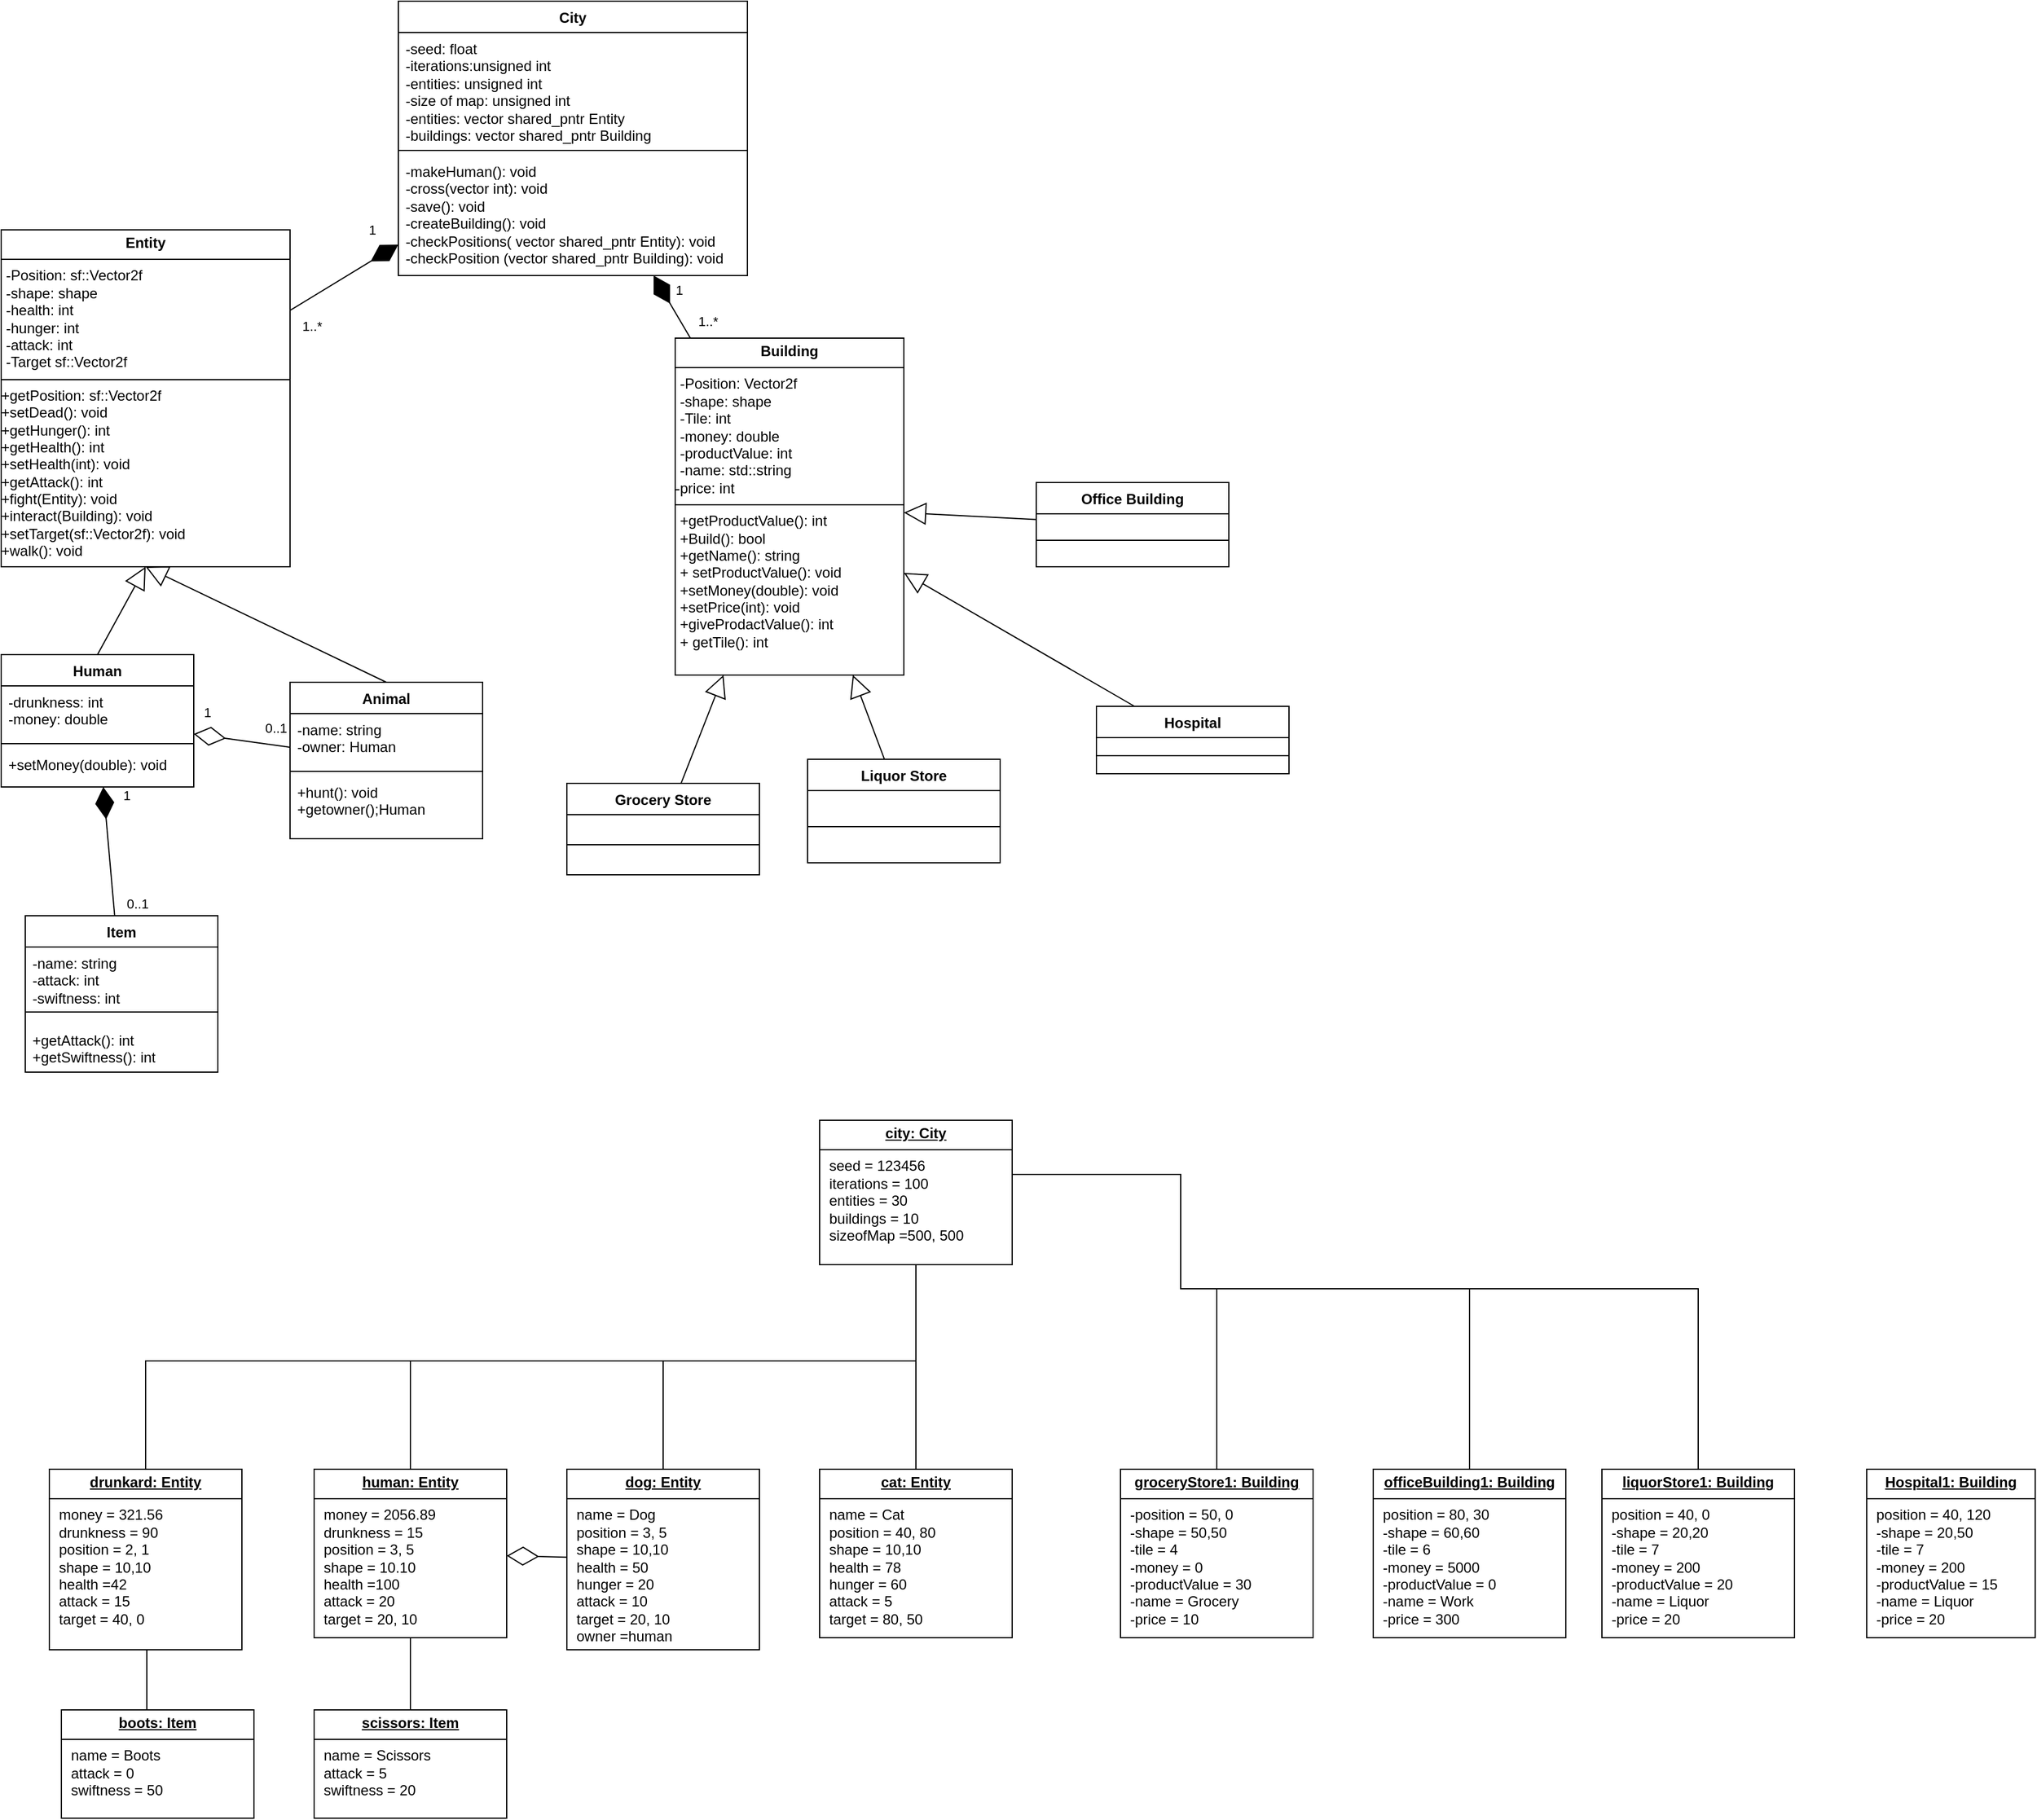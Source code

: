 <mxfile version="27.0.4">
  <diagram name="Strona-1" id="WqWr7oj8qtDDQA3n6tPj">
    <mxGraphModel dx="476" dy="821" grid="1" gridSize="10" guides="1" tooltips="1" connect="1" arrows="1" fold="1" page="1" pageScale="1" pageWidth="850" pageHeight="1100" math="0" shadow="0">
      <root>
        <mxCell id="0" />
        <mxCell id="1" parent="0" />
        <mxCell id="xyBOYaujfPxP_l2banWX-1" value="City" style="swimlane;fontStyle=1;align=center;verticalAlign=top;childLayout=stackLayout;horizontal=1;startSize=26;horizontalStack=0;resizeParent=1;resizeParentMax=0;resizeLast=0;collapsible=1;marginBottom=0;whiteSpace=wrap;html=1;" parent="1" vertex="1">
          <mxGeometry x="370" y="40" width="290" height="228" as="geometry">
            <mxRectangle x="560" y="120" width="100" height="30" as="alternateBounds" />
          </mxGeometry>
        </mxCell>
        <mxCell id="xyBOYaujfPxP_l2banWX-2" value="&lt;div&gt;-seed: float&lt;/div&gt;&lt;div&gt;-iterations:&lt;span class=&quot;html-span xdj266r x11i5rnm xat24cr x1mh8g0r xexx8yu x4uap5 x18d9i69 xkhd6sd x1hl2dhg x16tdsg8 x1vvkbs x4k7w5x x1h91t0o x1h9r5lt x1jfb8zj xv2umb2 x1beo9mf xaigb6o x12ejxvf x3igimt xarpa2k xedcshv x1lytzrv x1t2pt76 x7ja8zs x1qrby5j&quot;&gt;&lt;span dir=&quot;auto&quot; style=&quot;----base-line-clamp-line-height: 20.0px; --lineHeight: 20.0px;&quot; class=&quot;x1lliihq x1plvlek xryxfnj x1n2onr6 x1ji0vk5 x18bv5gf x193iq5w xeuugli x13faqbe x1vvkbs x1s928wv xhkezso x1gmr53x x1cpjm7i x1fgarty x1943h6x x1xmvt09 x6prxxf x1fcty0u xw2npq5 xudqn12 x3x7a5m xq9mrsl&quot;&gt;unsigned int&lt;/span&gt;&lt;/span&gt;&lt;/div&gt;&lt;div&gt;-entities: &lt;span class=&quot;html-span xdj266r x11i5rnm xat24cr x1mh8g0r xexx8yu x4uap5 x18d9i69 xkhd6sd x1hl2dhg x16tdsg8 x1vvkbs x4k7w5x x1h91t0o x1h9r5lt x1jfb8zj xv2umb2 x1beo9mf xaigb6o x12ejxvf x3igimt xarpa2k xedcshv x1lytzrv x1t2pt76 x7ja8zs x1qrby5j&quot;&gt;&lt;span dir=&quot;auto&quot; style=&quot;----base-line-clamp-line-height: 20.0px; --lineHeight: 20.0px;&quot; class=&quot;x1lliihq x1plvlek xryxfnj x1n2onr6 x1ji0vk5 x18bv5gf x193iq5w xeuugli x13faqbe x1vvkbs x1s928wv xhkezso x1gmr53x x1cpjm7i x1fgarty x1943h6x x1xmvt09 x6prxxf x1fcty0u xw2npq5 xudqn12 x3x7a5m xq9mrsl&quot;&gt;unsigned int&lt;/span&gt;&lt;/span&gt;&lt;/div&gt;&lt;div&gt;-size of map: &lt;span class=&quot;html-span xdj266r x11i5rnm xat24cr x1mh8g0r xexx8yu x4uap5 x18d9i69 xkhd6sd x1hl2dhg x16tdsg8 x1vvkbs x4k7w5x x1h91t0o x1h9r5lt x1jfb8zj xv2umb2 x1beo9mf xaigb6o x12ejxvf x3igimt xarpa2k xedcshv x1lytzrv x1t2pt76 x7ja8zs x1qrby5j&quot;&gt;&lt;span dir=&quot;auto&quot; style=&quot;----base-line-clamp-line-height: 20.0px; --lineHeight: 20.0px;&quot; class=&quot;x1lliihq x1plvlek xryxfnj x1n2onr6 x1ji0vk5 x18bv5gf x193iq5w xeuugli x13faqbe x1vvkbs x1s928wv xhkezso x1gmr53x x1cpjm7i x1fgarty x1943h6x x1xmvt09 x6prxxf x1fcty0u xw2npq5 xudqn12 x3x7a5m xq9mrsl&quot;&gt;unsigned int&lt;/span&gt;&lt;/span&gt;&lt;/div&gt;&lt;div&gt;-entities: vector shared_pntr Entity&lt;/div&gt;&lt;div&gt;-buildings: vector shared_pntr Building&lt;/div&gt;&lt;div&gt;&lt;br&gt;&lt;/div&gt;&lt;div&gt;&lt;br&gt;&lt;/div&gt;" style="text;strokeColor=none;fillColor=none;align=left;verticalAlign=top;spacingLeft=4;spacingRight=4;overflow=hidden;rotatable=0;points=[[0,0.5],[1,0.5]];portConstraint=eastwest;whiteSpace=wrap;html=1;" parent="xyBOYaujfPxP_l2banWX-1" vertex="1">
          <mxGeometry y="26" width="290" height="94" as="geometry" />
        </mxCell>
        <mxCell id="xyBOYaujfPxP_l2banWX-3" value="" style="line;strokeWidth=1;fillColor=none;align=left;verticalAlign=middle;spacingTop=-1;spacingLeft=3;spacingRight=3;rotatable=0;labelPosition=right;points=[];portConstraint=eastwest;strokeColor=inherit;" parent="xyBOYaujfPxP_l2banWX-1" vertex="1">
          <mxGeometry y="120" width="290" height="8" as="geometry" />
        </mxCell>
        <mxCell id="xyBOYaujfPxP_l2banWX-4" value="&lt;div&gt;-makeHuman(): void&lt;/div&gt;&lt;div&gt;-cross(vector int): void&lt;/div&gt;&lt;div&gt;-&lt;span class=&quot;html-span xdj266r x11i5rnm xat24cr x1mh8g0r xexx8yu x4uap5 x18d9i69 xkhd6sd x1hl2dhg x16tdsg8 x1vvkbs x4k7w5x x1h91t0o x1h9r5lt x1jfb8zj xv2umb2 x1beo9mf xaigb6o x12ejxvf x3igimt xarpa2k xedcshv x1lytzrv x1t2pt76 x7ja8zs x1qrby5j&quot;&gt;&lt;span dir=&quot;auto&quot; style=&quot;----base-line-clamp-line-height: 20.0px; --lineHeight: 20.0px;&quot; class=&quot;x1lliihq x1plvlek xryxfnj x1n2onr6 x1ji0vk5 x18bv5gf x193iq5w xeuugli x13faqbe x1vvkbs x1s928wv xhkezso x1gmr53x x1cpjm7i x1fgarty x1943h6x x1xmvt09 x6prxxf x1fcty0u xnba3h0 xudqn12 x3x7a5m xq9mrsl&quot;&gt;save(): void&lt;/span&gt;&lt;/span&gt;&lt;/div&gt;&lt;div&gt;-createBuilding(): void&lt;/div&gt;&lt;div&gt;-checkPositions(&amp;nbsp;&lt;span style=&quot;background-color: transparent; color: light-dark(rgb(0, 0, 0), rgb(255, 255, 255));&quot;&gt;vector shared_pntr Entity): void&lt;br&gt;&lt;/span&gt;-checkPosition (&lt;span style=&quot;background-color: transparent; color: light-dark(rgb(0, 0, 0), rgb(255, 255, 255));&quot;&gt;vector shared_pntr Building&lt;/span&gt;&lt;span style=&quot;background-color: transparent; color: light-dark(rgb(0, 0, 0), rgb(255, 255, 255));&quot;&gt;): void&lt;/span&gt;&lt;/div&gt;" style="text;strokeColor=none;fillColor=none;align=left;verticalAlign=top;spacingLeft=4;spacingRight=4;overflow=hidden;rotatable=0;points=[[0,0.5],[1,0.5]];portConstraint=eastwest;whiteSpace=wrap;html=1;" parent="xyBOYaujfPxP_l2banWX-1" vertex="1">
          <mxGeometry y="128" width="290" height="100" as="geometry" />
        </mxCell>
        <mxCell id="xyBOYaujfPxP_l2banWX-5" value="&lt;p style=&quot;margin:0px;margin-top:4px;text-align:center;&quot;&gt;&lt;b&gt;Entity&lt;/b&gt;&lt;/p&gt;&lt;hr size=&quot;1&quot; style=&quot;border-style:solid;&quot;&gt;&lt;p style=&quot;margin: 0px 0px 0px 4px;&quot;&gt;-Position: sf::Vector2f&lt;/p&gt;&lt;p style=&quot;margin: 0px 0px 0px 4px;&quot;&gt;-shape: shape&lt;/p&gt;&lt;p style=&quot;margin:0px;margin-left:4px;&quot;&gt;&lt;span style=&quot;background-color: transparent; color: light-dark(rgb(0, 0, 0), rgb(255, 255, 255));&quot;&gt;-health: int&lt;/span&gt;&lt;/p&gt;&lt;p style=&quot;margin:0px;margin-left:4px;&quot;&gt;&lt;span style=&quot;background-color: transparent; color: light-dark(rgb(0, 0, 0), rgb(255, 255, 255));&quot;&gt;-hunger: int&lt;/span&gt;&lt;/p&gt;&lt;p style=&quot;margin:0px;margin-left:4px;&quot;&gt;-attack: int&lt;/p&gt;&lt;p style=&quot;margin:0px;margin-left:4px;&quot;&gt;-Target sf::Vector2f&lt;/p&gt;&lt;hr size=&quot;1&quot; style=&quot;border-style:solid;&quot;&gt;+getPosition&lt;span style=&quot;background-color: transparent; color: light-dark(rgb(0, 0, 0), rgb(255, 255, 255));&quot;&gt;: &lt;/span&gt;&lt;span style=&quot;background-color: transparent; color: light-dark(rgb(0, 0, 0), rgb(255, 255, 255));&quot;&gt;sf::Vector2f&lt;/span&gt;&lt;div&gt;+setDead(): void&lt;br&gt;+getHunger(): int&lt;/div&gt;&lt;div&gt;+getHealth(): int&lt;/div&gt;&lt;div&gt;+setHealth(int): void&lt;/div&gt;&lt;div&gt;+getAttack(): int&lt;/div&gt;&lt;div&gt;+fight(Entity): void&lt;br&gt;+interact(Building): void&lt;/div&gt;&lt;div&gt;+setTarget(&lt;span style=&quot;background-color: transparent; color: light-dark(rgb(0, 0, 0), rgb(255, 255, 255));&quot;&gt;&lt;/span&gt;&lt;span style=&quot;background-color: transparent; color: light-dark(rgb(0, 0, 0), rgb(255, 255, 255));&quot;&gt;sf::Vector2f&lt;/span&gt;): void&lt;/div&gt;&lt;div&gt;+walk(): void&lt;/div&gt;" style="verticalAlign=top;align=left;overflow=fill;html=1;whiteSpace=wrap;" parent="1" vertex="1">
          <mxGeometry x="40" y="230" width="240" height="280" as="geometry" />
        </mxCell>
        <mxCell id="xyBOYaujfPxP_l2banWX-6" value="&lt;p style=&quot;margin:0px;margin-top:4px;text-align:center;&quot;&gt;&lt;b&gt;Building&lt;/b&gt;&lt;/p&gt;&lt;hr size=&quot;1&quot; style=&quot;border-style:solid;&quot;&gt;&lt;p style=&quot;margin:0px;margin-left:4px;&quot;&gt;-Position: Vector2f&lt;/p&gt;&lt;p style=&quot;margin:0px;margin-left:4px;&quot;&gt;-shape: shape&lt;/p&gt;&lt;p style=&quot;margin:0px;margin-left:4px;&quot;&gt;-Tile: int&lt;/p&gt;&lt;p style=&quot;margin:0px;margin-left:4px;&quot;&gt;-money: double&lt;/p&gt;&lt;p style=&quot;margin:0px;margin-left:4px;&quot;&gt;-productValue: int&lt;/p&gt;&lt;p style=&quot;margin:0px;margin-left:4px;&quot;&gt;-name: std::string&lt;/p&gt;&lt;div&gt;-price: int&lt;/div&gt;&lt;p style=&quot;margin:0px;margin-left:4px;&quot;&gt;&lt;/p&gt;&lt;hr size=&quot;1&quot; style=&quot;border-style:solid;&quot;&gt;&lt;p style=&quot;margin:0px;margin-left:4px;&quot;&gt;+getProductValue(): int&lt;/p&gt;&lt;p style=&quot;margin:0px;margin-left:4px;&quot;&gt;+Build(): bool&lt;/p&gt;&lt;p style=&quot;margin:0px;margin-left:4px;&quot;&gt;+getName(): &lt;span style=&quot;background-color: transparent; color: light-dark(rgb(0, 0, 0), rgb(255, 255, 255));&quot;&gt;string&lt;/span&gt;&lt;/p&gt;&lt;p style=&quot;margin:0px;margin-left:4px;&quot;&gt;+ setProductValue(): &lt;span style=&quot;background-color: transparent; color: light-dark(rgb(0, 0, 0), rgb(255, 255, 255));&quot;&gt;void&lt;/span&gt;&lt;/p&gt;&lt;p style=&quot;margin:0px;margin-left:4px;&quot;&gt;+setMoney(double): &lt;span style=&quot;background-color: transparent; color: light-dark(rgb(0, 0, 0), rgb(255, 255, 255));&quot;&gt;void&lt;/span&gt;&lt;span style=&quot;background-color: transparent; color: light-dark(rgb(0, 0, 0), rgb(255, 255, 255));&quot;&gt;&amp;nbsp;&lt;/span&gt;&lt;/p&gt;&lt;p style=&quot;margin:0px;margin-left:4px;&quot;&gt;&lt;span style=&quot;background-color: transparent; color: light-dark(rgb(0, 0, 0), rgb(255, 255, 255));&quot;&gt;+setPrice(int): void&lt;/span&gt;&lt;/p&gt;&lt;p style=&quot;margin:0px;margin-left:4px;&quot;&gt;+giveProdactValue(): &lt;span style=&quot;background-color: transparent; color: light-dark(rgb(0, 0, 0), rgb(255, 255, 255));&quot;&gt;int&lt;/span&gt;&lt;span style=&quot;background-color: transparent; color: light-dark(rgb(0, 0, 0), rgb(255, 255, 255));&quot;&gt;&amp;nbsp;&lt;/span&gt;&lt;/p&gt;&lt;p style=&quot;margin:0px;margin-left:4px;&quot;&gt;+ getTile(): int&lt;/p&gt;" style="verticalAlign=top;align=left;overflow=fill;html=1;whiteSpace=wrap;" parent="1" vertex="1">
          <mxGeometry x="600" y="320" width="190" height="280" as="geometry" />
        </mxCell>
        <mxCell id="xyBOYaujfPxP_l2banWX-7" value="Human" style="swimlane;fontStyle=1;align=center;verticalAlign=top;childLayout=stackLayout;horizontal=1;startSize=26;horizontalStack=0;resizeParent=1;resizeParentMax=0;resizeLast=0;collapsible=1;marginBottom=0;whiteSpace=wrap;html=1;" parent="1" vertex="1">
          <mxGeometry x="40" y="583" width="160" height="110" as="geometry">
            <mxRectangle x="140" y="680" width="80" height="30" as="alternateBounds" />
          </mxGeometry>
        </mxCell>
        <mxCell id="xyBOYaujfPxP_l2banWX-8" value="&lt;div&gt;&lt;span style=&quot;background-color: transparent; color: light-dark(rgb(0, 0, 0), rgb(255, 255, 255));&quot;&gt;-drunkness: int&lt;/span&gt;&lt;/div&gt;&lt;div&gt;-money: double&lt;/div&gt;" style="text;strokeColor=none;fillColor=none;align=left;verticalAlign=top;spacingLeft=4;spacingRight=4;overflow=hidden;rotatable=0;points=[[0,0.5],[1,0.5]];portConstraint=eastwest;whiteSpace=wrap;html=1;" parent="xyBOYaujfPxP_l2banWX-7" vertex="1">
          <mxGeometry y="26" width="160" height="44" as="geometry" />
        </mxCell>
        <mxCell id="xyBOYaujfPxP_l2banWX-9" value="" style="line;strokeWidth=1;fillColor=none;align=left;verticalAlign=middle;spacingTop=-1;spacingLeft=3;spacingRight=3;rotatable=0;labelPosition=right;points=[];portConstraint=eastwest;strokeColor=inherit;" parent="xyBOYaujfPxP_l2banWX-7" vertex="1">
          <mxGeometry y="70" width="160" height="8" as="geometry" />
        </mxCell>
        <mxCell id="xyBOYaujfPxP_l2banWX-10" value="&lt;div&gt;&lt;span style=&quot;background-color: transparent; color: light-dark(rgb(0, 0, 0), rgb(255, 255, 255));&quot;&gt;+setMoney(double): void&lt;/span&gt;&lt;/div&gt;" style="text;strokeColor=none;fillColor=none;align=left;verticalAlign=top;spacingLeft=4;spacingRight=4;overflow=hidden;rotatable=0;points=[[0,0.5],[1,0.5]];portConstraint=eastwest;whiteSpace=wrap;html=1;" parent="xyBOYaujfPxP_l2banWX-7" vertex="1">
          <mxGeometry y="78" width="160" height="32" as="geometry" />
        </mxCell>
        <mxCell id="xyBOYaujfPxP_l2banWX-11" value="Animal" style="swimlane;fontStyle=1;align=center;verticalAlign=top;childLayout=stackLayout;horizontal=1;startSize=26;horizontalStack=0;resizeParent=1;resizeParentMax=0;resizeLast=0;collapsible=1;marginBottom=0;whiteSpace=wrap;html=1;" parent="1" vertex="1">
          <mxGeometry x="280" y="606" width="160" height="130" as="geometry" />
        </mxCell>
        <mxCell id="xyBOYaujfPxP_l2banWX-12" value="&lt;div&gt;&lt;span style=&quot;background-color: transparent; color: light-dark(rgb(0, 0, 0), rgb(255, 255, 255));&quot;&gt;-name: string&lt;/span&gt;&lt;/div&gt;&lt;div&gt;&lt;span style=&quot;background-color: transparent; color: light-dark(rgb(0, 0, 0), rgb(255, 255, 255));&quot;&gt;-owner: Human&lt;/span&gt;&lt;/div&gt;" style="text;strokeColor=none;fillColor=none;align=left;verticalAlign=top;spacingLeft=4;spacingRight=4;overflow=hidden;rotatable=0;points=[[0,0.5],[1,0.5]];portConstraint=eastwest;whiteSpace=wrap;html=1;" parent="xyBOYaujfPxP_l2banWX-11" vertex="1">
          <mxGeometry y="26" width="160" height="44" as="geometry" />
        </mxCell>
        <mxCell id="xyBOYaujfPxP_l2banWX-13" value="" style="line;strokeWidth=1;fillColor=none;align=left;verticalAlign=middle;spacingTop=-1;spacingLeft=3;spacingRight=3;rotatable=0;labelPosition=right;points=[];portConstraint=eastwest;strokeColor=inherit;" parent="xyBOYaujfPxP_l2banWX-11" vertex="1">
          <mxGeometry y="70" width="160" height="8" as="geometry" />
        </mxCell>
        <mxCell id="xyBOYaujfPxP_l2banWX-14" value="+hunt(): void&lt;div&gt;+getowner();Human&lt;/div&gt;" style="text;strokeColor=none;fillColor=none;align=left;verticalAlign=top;spacingLeft=4;spacingRight=4;overflow=hidden;rotatable=0;points=[[0,0.5],[1,0.5]];portConstraint=eastwest;whiteSpace=wrap;html=1;" parent="xyBOYaujfPxP_l2banWX-11" vertex="1">
          <mxGeometry y="78" width="160" height="52" as="geometry" />
        </mxCell>
        <mxCell id="xyBOYaujfPxP_l2banWX-15" value="Item" style="swimlane;fontStyle=1;align=center;verticalAlign=top;childLayout=stackLayout;horizontal=1;startSize=26;horizontalStack=0;resizeParent=1;resizeParentMax=0;resizeLast=0;collapsible=1;marginBottom=0;whiteSpace=wrap;html=1;" parent="1" vertex="1">
          <mxGeometry x="60" y="800" width="160" height="130" as="geometry" />
        </mxCell>
        <mxCell id="xyBOYaujfPxP_l2banWX-16" value="&lt;div&gt;-name: string&lt;/div&gt;&lt;div&gt;-attack: int&lt;/div&gt;&lt;div&gt;-swiftness: int&lt;/div&gt;" style="text;strokeColor=none;fillColor=none;align=left;verticalAlign=top;spacingLeft=4;spacingRight=4;overflow=hidden;rotatable=0;points=[[0,0.5],[1,0.5]];portConstraint=eastwest;whiteSpace=wrap;html=1;" parent="xyBOYaujfPxP_l2banWX-15" vertex="1">
          <mxGeometry y="26" width="160" height="44" as="geometry" />
        </mxCell>
        <mxCell id="xyBOYaujfPxP_l2banWX-17" value="" style="line;strokeWidth=1;fillColor=none;align=left;verticalAlign=middle;spacingTop=-1;spacingLeft=3;spacingRight=3;rotatable=0;labelPosition=right;points=[];portConstraint=eastwest;strokeColor=inherit;" parent="xyBOYaujfPxP_l2banWX-15" vertex="1">
          <mxGeometry y="70" width="160" height="20" as="geometry" />
        </mxCell>
        <mxCell id="xyBOYaujfPxP_l2banWX-18" value="+getAttack(): int&lt;div&gt;+getSwiftness(): int&lt;/div&gt;" style="text;strokeColor=none;fillColor=none;align=left;verticalAlign=top;spacingLeft=4;spacingRight=4;overflow=hidden;rotatable=0;points=[[0,0.5],[1,0.5]];portConstraint=eastwest;whiteSpace=wrap;html=1;" parent="xyBOYaujfPxP_l2banWX-15" vertex="1">
          <mxGeometry y="90" width="160" height="40" as="geometry" />
        </mxCell>
        <mxCell id="xyBOYaujfPxP_l2banWX-19" value="" style="endArrow=block;endSize=16;endFill=0;html=1;rounded=0;entryX=0.5;entryY=1;entryDx=0;entryDy=0;exitX=0.5;exitY=0;exitDx=0;exitDy=0;" parent="1" source="xyBOYaujfPxP_l2banWX-7" target="xyBOYaujfPxP_l2banWX-5" edge="1">
          <mxGeometry width="160" relative="1" as="geometry">
            <mxPoint x="120" y="530" as="sourcePoint" />
            <mxPoint x="175" y="485" as="targetPoint" />
          </mxGeometry>
        </mxCell>
        <mxCell id="xyBOYaujfPxP_l2banWX-20" value="" style="endArrow=block;endSize=16;endFill=0;html=1;rounded=0;entryX=0.5;entryY=1;entryDx=0;entryDy=0;exitX=0.5;exitY=0;exitDx=0;exitDy=0;" parent="1" source="xyBOYaujfPxP_l2banWX-11" target="xyBOYaujfPxP_l2banWX-5" edge="1">
          <mxGeometry width="160" relative="1" as="geometry">
            <mxPoint x="400" y="480" as="sourcePoint" />
            <mxPoint x="400" y="400" as="targetPoint" />
          </mxGeometry>
        </mxCell>
        <mxCell id="xyBOYaujfPxP_l2banWX-21" value="Grocery Store" style="swimlane;fontStyle=1;align=center;verticalAlign=top;childLayout=stackLayout;horizontal=1;startSize=26;horizontalStack=0;resizeParent=1;resizeParentMax=0;resizeLast=0;collapsible=1;marginBottom=0;whiteSpace=wrap;html=1;" parent="1" vertex="1">
          <mxGeometry x="510" y="690" width="160" height="76" as="geometry" />
        </mxCell>
        <mxCell id="xyBOYaujfPxP_l2banWX-22" value="" style="line;strokeWidth=1;fillColor=none;align=left;verticalAlign=middle;spacingTop=-1;spacingLeft=3;spacingRight=3;rotatable=0;labelPosition=right;points=[];portConstraint=eastwest;strokeColor=inherit;" parent="xyBOYaujfPxP_l2banWX-21" vertex="1">
          <mxGeometry y="26" width="160" height="50" as="geometry" />
        </mxCell>
        <mxCell id="xyBOYaujfPxP_l2banWX-23" value="Liquor Store" style="swimlane;fontStyle=1;align=center;verticalAlign=top;childLayout=stackLayout;horizontal=1;startSize=26;horizontalStack=0;resizeParent=1;resizeParentMax=0;resizeLast=0;collapsible=1;marginBottom=0;whiteSpace=wrap;html=1;" parent="1" vertex="1">
          <mxGeometry x="710" y="670" width="160" height="86" as="geometry" />
        </mxCell>
        <mxCell id="xyBOYaujfPxP_l2banWX-24" value="" style="line;strokeWidth=1;fillColor=none;align=left;verticalAlign=middle;spacingTop=-1;spacingLeft=3;spacingRight=3;rotatable=0;labelPosition=right;points=[];portConstraint=eastwest;strokeColor=inherit;" parent="xyBOYaujfPxP_l2banWX-23" vertex="1">
          <mxGeometry y="26" width="160" height="60" as="geometry" />
        </mxCell>
        <mxCell id="xyBOYaujfPxP_l2banWX-25" value="Hospital" style="swimlane;fontStyle=1;align=center;verticalAlign=top;childLayout=stackLayout;horizontal=1;startSize=26;horizontalStack=0;resizeParent=1;resizeParentMax=0;resizeLast=0;collapsible=1;marginBottom=0;whiteSpace=wrap;html=1;" parent="1" vertex="1">
          <mxGeometry x="950" y="626" width="160" height="56" as="geometry" />
        </mxCell>
        <mxCell id="xyBOYaujfPxP_l2banWX-26" value="" style="line;strokeWidth=1;fillColor=none;align=left;verticalAlign=middle;spacingTop=-1;spacingLeft=3;spacingRight=3;rotatable=0;labelPosition=right;points=[];portConstraint=eastwest;strokeColor=inherit;" parent="xyBOYaujfPxP_l2banWX-25" vertex="1">
          <mxGeometry y="26" width="160" height="30" as="geometry" />
        </mxCell>
        <mxCell id="xyBOYaujfPxP_l2banWX-27" value="Office Building" style="swimlane;fontStyle=1;align=center;verticalAlign=top;childLayout=stackLayout;horizontal=1;startSize=26;horizontalStack=0;resizeParent=1;resizeParentMax=0;resizeLast=0;collapsible=1;marginBottom=0;whiteSpace=wrap;html=1;" parent="1" vertex="1">
          <mxGeometry x="900" y="440" width="160" height="70" as="geometry" />
        </mxCell>
        <mxCell id="xyBOYaujfPxP_l2banWX-28" value="" style="line;strokeWidth=1;fillColor=none;align=left;verticalAlign=middle;spacingTop=-1;spacingLeft=3;spacingRight=3;rotatable=0;labelPosition=right;points=[];portConstraint=eastwest;strokeColor=inherit;" parent="xyBOYaujfPxP_l2banWX-27" vertex="1">
          <mxGeometry y="26" width="160" height="44" as="geometry" />
        </mxCell>
        <mxCell id="xyBOYaujfPxP_l2banWX-29" value="" style="endArrow=block;endSize=16;endFill=0;html=1;rounded=0;" parent="1" source="xyBOYaujfPxP_l2banWX-21" target="xyBOYaujfPxP_l2banWX-6" edge="1">
          <mxGeometry width="160" relative="1" as="geometry">
            <mxPoint x="520" y="750" as="sourcePoint" />
            <mxPoint x="471" y="691" as="targetPoint" />
          </mxGeometry>
        </mxCell>
        <mxCell id="xyBOYaujfPxP_l2banWX-30" value="" style="endArrow=block;endSize=16;endFill=0;html=1;rounded=0;" parent="1" source="xyBOYaujfPxP_l2banWX-23" target="xyBOYaujfPxP_l2banWX-6" edge="1">
          <mxGeometry width="160" relative="1" as="geometry">
            <mxPoint x="657" y="500" as="sourcePoint" />
            <mxPoint x="682" y="440" as="targetPoint" />
          </mxGeometry>
        </mxCell>
        <mxCell id="xyBOYaujfPxP_l2banWX-31" value="" style="endArrow=block;endSize=16;endFill=0;html=1;rounded=0;" parent="1" source="xyBOYaujfPxP_l2banWX-25" target="xyBOYaujfPxP_l2banWX-6" edge="1">
          <mxGeometry width="160" relative="1" as="geometry">
            <mxPoint x="667" y="510" as="sourcePoint" />
            <mxPoint x="692" y="450" as="targetPoint" />
          </mxGeometry>
        </mxCell>
        <mxCell id="xyBOYaujfPxP_l2banWX-32" value="" style="endArrow=block;endSize=16;endFill=0;html=1;rounded=0;" parent="1" source="xyBOYaujfPxP_l2banWX-27" target="xyBOYaujfPxP_l2banWX-6" edge="1">
          <mxGeometry width="160" relative="1" as="geometry">
            <mxPoint x="677" y="520" as="sourcePoint" />
            <mxPoint x="702" y="460" as="targetPoint" />
          </mxGeometry>
        </mxCell>
        <mxCell id="xyBOYaujfPxP_l2banWX-33" value="0..1" style="endArrow=diamondThin;endFill=1;endSize=24;html=1;rounded=0;" parent="1" source="xyBOYaujfPxP_l2banWX-15" target="xyBOYaujfPxP_l2banWX-7" edge="1">
          <mxGeometry x="-0.841" y="-20" width="160" relative="1" as="geometry">
            <mxPoint x="150" y="680" as="sourcePoint" />
            <mxPoint x="310" y="680" as="targetPoint" />
            <mxPoint as="offset" />
          </mxGeometry>
        </mxCell>
        <mxCell id="xyBOYaujfPxP_l2banWX-34" value="1" style="edgeLabel;html=1;align=center;verticalAlign=middle;resizable=0;points=[];" parent="xyBOYaujfPxP_l2banWX-33" vertex="1" connectable="0">
          <mxGeometry x="0.196" y="-2" relative="1" as="geometry">
            <mxPoint x="13" y="-36" as="offset" />
          </mxGeometry>
        </mxCell>
        <mxCell id="xyBOYaujfPxP_l2banWX-35" value="1" style="endArrow=diamondThin;endFill=0;endSize=24;html=1;rounded=0;" parent="1" source="xyBOYaujfPxP_l2banWX-11" target="xyBOYaujfPxP_l2banWX-7" edge="1">
          <mxGeometry x="0.8" y="-19" width="160" relative="1" as="geometry">
            <mxPoint x="250" y="820" as="sourcePoint" />
            <mxPoint x="410" y="820" as="targetPoint" />
            <mxPoint as="offset" />
          </mxGeometry>
        </mxCell>
        <mxCell id="xyBOYaujfPxP_l2banWX-36" value="0..1" style="edgeLabel;html=1;align=center;verticalAlign=middle;resizable=0;points=[];" parent="xyBOYaujfPxP_l2banWX-35" vertex="1" connectable="0">
          <mxGeometry x="-0.187" y="1" relative="1" as="geometry">
            <mxPoint x="21" y="-13" as="offset" />
          </mxGeometry>
        </mxCell>
        <mxCell id="xyBOYaujfPxP_l2banWX-37" value="1..*" style="endArrow=diamondThin;endFill=1;endSize=24;html=1;rounded=0;" parent="1" source="xyBOYaujfPxP_l2banWX-5" target="xyBOYaujfPxP_l2banWX-1" edge="1">
          <mxGeometry x="-0.841" y="-20" width="160" relative="1" as="geometry">
            <mxPoint x="200" y="276" as="sourcePoint" />
            <mxPoint x="200" y="150" as="targetPoint" />
            <mxPoint as="offset" />
          </mxGeometry>
        </mxCell>
        <mxCell id="xyBOYaujfPxP_l2banWX-38" value="1" style="edgeLabel;html=1;align=center;verticalAlign=middle;resizable=0;points=[];" parent="xyBOYaujfPxP_l2banWX-37" vertex="1" connectable="0">
          <mxGeometry x="0.196" y="-2" relative="1" as="geometry">
            <mxPoint x="13" y="-36" as="offset" />
          </mxGeometry>
        </mxCell>
        <mxCell id="xyBOYaujfPxP_l2banWX-39" value="1..*" style="endArrow=diamondThin;endFill=1;endSize=24;html=1;rounded=0;" parent="1" source="xyBOYaujfPxP_l2banWX-6" target="xyBOYaujfPxP_l2banWX-1" edge="1">
          <mxGeometry x="-0.841" y="-20" width="160" relative="1" as="geometry">
            <mxPoint x="630" y="249" as="sourcePoint" />
            <mxPoint x="770" y="160" as="targetPoint" />
            <mxPoint as="offset" />
          </mxGeometry>
        </mxCell>
        <mxCell id="xyBOYaujfPxP_l2banWX-40" value="1" style="edgeLabel;html=1;align=center;verticalAlign=middle;resizable=0;points=[];" parent="xyBOYaujfPxP_l2banWX-39" vertex="1" connectable="0">
          <mxGeometry x="0.196" y="-2" relative="1" as="geometry">
            <mxPoint x="7" y="-8" as="offset" />
          </mxGeometry>
        </mxCell>
        <mxCell id="NYHfAqsLUKOo6qwBhdmx-2" value="&lt;p style=&quot;margin: 4px 0px 0px; text-align: center; text-decoration: underline;&quot;&gt;&lt;b&gt;drunkard: Entity&lt;/b&gt;&lt;/p&gt;&lt;hr size=&quot;1&quot; style=&quot;border-style:solid;&quot;&gt;&lt;p style=&quot;margin:0px;margin-left:8px;&quot;&gt;money = 321.56&lt;/p&gt;&lt;p style=&quot;margin:0px;margin-left:8px;&quot;&gt;drunkness = 90&lt;/p&gt;&lt;p style=&quot;margin:0px;margin-left:8px;&quot;&gt;position = 2, 1&lt;/p&gt;&lt;p style=&quot;margin:0px;margin-left:8px;&quot;&gt;shape = 10,10&lt;/p&gt;&lt;p style=&quot;margin:0px;margin-left:8px;&quot;&gt;health =42&lt;/p&gt;&lt;p style=&quot;margin:0px;margin-left:8px;&quot;&gt;attack = 15&lt;/p&gt;&lt;p style=&quot;margin:0px;margin-left:8px;&quot;&gt;target = 40, 0&lt;/p&gt;" style="verticalAlign=top;align=left;overflow=fill;html=1;whiteSpace=wrap;" vertex="1" parent="1">
          <mxGeometry x="80" y="1260" width="160" height="150" as="geometry" />
        </mxCell>
        <mxCell id="NYHfAqsLUKOo6qwBhdmx-3" value="&lt;p style=&quot;margin: 4px 0px 0px; text-align: center; text-decoration: underline;&quot;&gt;&lt;b&gt;dog: Entity&lt;/b&gt;&lt;/p&gt;&lt;hr size=&quot;1&quot; style=&quot;border-style:solid;&quot;&gt;&lt;p style=&quot;margin:0px;margin-left:8px;&quot;&gt;name = Dog&lt;/p&gt;&lt;p style=&quot;margin:0px;margin-left:8px;&quot;&gt;position = 3, 5&lt;/p&gt;&lt;p style=&quot;margin:0px;margin-left:8px;&quot;&gt;shape = 10,10&lt;/p&gt;&lt;p style=&quot;margin:0px;margin-left:8px;&quot;&gt;health = 50&lt;/p&gt;&lt;p style=&quot;margin:0px;margin-left:8px;&quot;&gt;hunger = 20&lt;/p&gt;&lt;p style=&quot;margin:0px;margin-left:8px;&quot;&gt;attack = 10&lt;/p&gt;&lt;p style=&quot;margin:0px;margin-left:8px;&quot;&gt;target = 20, 10&lt;/p&gt;&lt;p style=&quot;margin:0px;margin-left:8px;&quot;&gt;owner =human&lt;/p&gt;" style="verticalAlign=top;align=left;overflow=fill;html=1;whiteSpace=wrap;" vertex="1" parent="1">
          <mxGeometry x="510" y="1260" width="160" height="150" as="geometry" />
        </mxCell>
        <mxCell id="NYHfAqsLUKOo6qwBhdmx-4" value="&lt;p style=&quot;margin: 4px 0px 0px; text-align: center; text-decoration: underline;&quot;&gt;&lt;b&gt;cat: Entity&lt;/b&gt;&lt;/p&gt;&lt;hr size=&quot;1&quot; style=&quot;border-style:solid;&quot;&gt;&lt;p style=&quot;margin:0px;margin-left:8px;&quot;&gt;name = Cat&lt;/p&gt;&lt;p style=&quot;margin:0px;margin-left:8px;&quot;&gt;position = 40, 80&lt;/p&gt;&lt;p style=&quot;margin:0px;margin-left:8px;&quot;&gt;shape = 10,10&lt;/p&gt;&lt;p style=&quot;margin:0px;margin-left:8px;&quot;&gt;health = 78&lt;/p&gt;&lt;p style=&quot;margin:0px;margin-left:8px;&quot;&gt;hunger = 60&lt;/p&gt;&lt;p style=&quot;margin:0px;margin-left:8px;&quot;&gt;attack = 5&lt;/p&gt;&lt;p style=&quot;margin:0px;margin-left:8px;&quot;&gt;target = 80, 50&lt;/p&gt;" style="verticalAlign=top;align=left;overflow=fill;html=1;whiteSpace=wrap;" vertex="1" parent="1">
          <mxGeometry x="720" y="1260" width="160" height="140" as="geometry" />
        </mxCell>
        <mxCell id="NYHfAqsLUKOo6qwBhdmx-5" value="&lt;p style=&quot;margin: 4px 0px 0px; text-align: center; text-decoration: underline;&quot;&gt;&lt;b&gt;human: Entity&lt;/b&gt;&lt;/p&gt;&lt;hr size=&quot;1&quot; style=&quot;border-style:solid;&quot;&gt;&lt;p style=&quot;margin:0px;margin-left:8px;&quot;&gt;money = 2056.89&lt;/p&gt;&lt;p style=&quot;margin:0px;margin-left:8px;&quot;&gt;drunkness = 15&lt;/p&gt;&lt;p style=&quot;margin:0px;margin-left:8px;&quot;&gt;position = 3, 5&lt;/p&gt;&lt;p style=&quot;margin:0px;margin-left:8px;&quot;&gt;shape = 10.10&lt;/p&gt;&lt;p style=&quot;margin:0px;margin-left:8px;&quot;&gt;health =100&lt;/p&gt;&lt;p style=&quot;margin:0px;margin-left:8px;&quot;&gt;attack = 20&lt;/p&gt;&lt;p style=&quot;margin:0px;margin-left:8px;&quot;&gt;target = 20, 10&lt;/p&gt;" style="verticalAlign=top;align=left;overflow=fill;html=1;whiteSpace=wrap;" vertex="1" parent="1">
          <mxGeometry x="300" y="1260" width="160" height="140" as="geometry" />
        </mxCell>
        <mxCell id="NYHfAqsLUKOo6qwBhdmx-6" value="&lt;p style=&quot;margin: 4px 0px 0px; text-align: center; text-decoration: underline;&quot;&gt;&lt;b&gt;scissors: Item&lt;/b&gt;&lt;/p&gt;&lt;hr size=&quot;1&quot; style=&quot;border-style:solid;&quot;&gt;&lt;p style=&quot;margin:0px;margin-left:8px;&quot;&gt;name = Scissors&lt;/p&gt;&lt;p style=&quot;margin:0px;margin-left:8px;&quot;&gt;attack = 5&lt;/p&gt;&lt;p style=&quot;margin:0px;margin-left:8px;&quot;&gt;swiftness = 20&lt;/p&gt;" style="verticalAlign=top;align=left;overflow=fill;html=1;whiteSpace=wrap;" vertex="1" parent="1">
          <mxGeometry x="300" y="1460" width="160" height="90" as="geometry" />
        </mxCell>
        <mxCell id="NYHfAqsLUKOo6qwBhdmx-7" value="&lt;p style=&quot;margin: 4px 0px 0px; text-align: center; text-decoration: underline;&quot;&gt;&lt;b&gt;boots: Item&lt;/b&gt;&lt;/p&gt;&lt;hr size=&quot;1&quot; style=&quot;border-style:solid;&quot;&gt;&lt;p style=&quot;margin:0px;margin-left:8px;&quot;&gt;name = Boots&lt;/p&gt;&lt;p style=&quot;margin:0px;margin-left:8px;&quot;&gt;attack = 0&lt;/p&gt;&lt;p style=&quot;margin:0px;margin-left:8px;&quot;&gt;swiftness = 50&lt;/p&gt;" style="verticalAlign=top;align=left;overflow=fill;html=1;whiteSpace=wrap;" vertex="1" parent="1">
          <mxGeometry x="90" y="1460" width="160" height="90" as="geometry" />
        </mxCell>
        <mxCell id="NYHfAqsLUKOo6qwBhdmx-8" value="&lt;p style=&quot;margin: 4px 0px 0px; text-align: center; text-decoration: underline;&quot;&gt;&lt;b&gt;groceryStore1: Building&lt;/b&gt;&lt;/p&gt;&lt;hr size=&quot;1&quot; style=&quot;border-style:solid;&quot;&gt;&lt;p style=&quot;margin:0px;margin-left:8px;&quot;&gt;-position = 50, 0&lt;/p&gt;&lt;p style=&quot;margin:0px;margin-left:8px;&quot;&gt;-shape = 50,50&lt;/p&gt;&lt;p style=&quot;margin:0px;margin-left:8px;&quot;&gt;-tile = 4&lt;/p&gt;&lt;p style=&quot;margin:0px;margin-left:8px;&quot;&gt;-money = 0&lt;/p&gt;&lt;p style=&quot;margin:0px;margin-left:8px;&quot;&gt;-productValue = 30&lt;/p&gt;&lt;p style=&quot;margin:0px;margin-left:8px;&quot;&gt;-name = Grocery&lt;/p&gt;&lt;p style=&quot;margin:0px;margin-left:8px;&quot;&gt;-price = 10&lt;/p&gt;&lt;p style=&quot;margin:0px;margin-left:8px;&quot;&gt;&lt;br&gt;&lt;/p&gt;" style="verticalAlign=top;align=left;overflow=fill;html=1;whiteSpace=wrap;" vertex="1" parent="1">
          <mxGeometry x="970" y="1260" width="160" height="140" as="geometry" />
        </mxCell>
        <mxCell id="NYHfAqsLUKOo6qwBhdmx-9" value="&lt;p style=&quot;margin: 4px 0px 0px; text-align: center; text-decoration: underline;&quot;&gt;&lt;b&gt;officeBuilding1: Building&lt;/b&gt;&lt;/p&gt;&lt;hr size=&quot;1&quot; style=&quot;border-style:solid;&quot;&gt;&lt;p style=&quot;margin:0px;margin-left:8px;&quot;&gt;position = 80, 30&lt;/p&gt;&lt;p style=&quot;margin:0px;margin-left:8px;&quot;&gt;-shape = 60,60&lt;/p&gt;&lt;p style=&quot;margin:0px;margin-left:8px;&quot;&gt;-tile = 6&lt;/p&gt;&lt;p style=&quot;margin:0px;margin-left:8px;&quot;&gt;-money = 5000&lt;/p&gt;&lt;p style=&quot;margin:0px;margin-left:8px;&quot;&gt;-productValue = 0&lt;/p&gt;&lt;p style=&quot;margin:0px;margin-left:8px;&quot;&gt;-name = Work&lt;/p&gt;&lt;p style=&quot;margin:0px;margin-left:8px;&quot;&gt;-price = 300&lt;/p&gt;&lt;p style=&quot;margin:0px;margin-left:8px;&quot;&gt;&lt;br&gt;&lt;br&gt;&lt;/p&gt;" style="verticalAlign=top;align=left;overflow=fill;html=1;whiteSpace=wrap;" vertex="1" parent="1">
          <mxGeometry x="1180" y="1260" width="160" height="140" as="geometry" />
        </mxCell>
        <mxCell id="NYHfAqsLUKOo6qwBhdmx-10" value="&lt;p style=&quot;margin: 4px 0px 0px; text-align: center; text-decoration: underline;&quot;&gt;&lt;b&gt;liquorStore1: Building&lt;/b&gt;&lt;/p&gt;&lt;hr size=&quot;1&quot; style=&quot;border-style:solid;&quot;&gt;&lt;p style=&quot;margin:0px;margin-left:8px;&quot;&gt;position = 40, 0&lt;/p&gt;&lt;p style=&quot;margin:0px;margin-left:8px;&quot;&gt;-shape = 20,20&lt;/p&gt;&lt;p style=&quot;margin:0px;margin-left:8px;&quot;&gt;-tile = 7&lt;/p&gt;&lt;p style=&quot;margin:0px;margin-left:8px;&quot;&gt;-money = 200&lt;/p&gt;&lt;p style=&quot;margin:0px;margin-left:8px;&quot;&gt;-productValue = 20&lt;/p&gt;&lt;p style=&quot;margin:0px;margin-left:8px;&quot;&gt;-name = Liquor&lt;/p&gt;&lt;p style=&quot;margin:0px;margin-left:8px;&quot;&gt;-price = 20&lt;/p&gt;&lt;p style=&quot;margin:0px;margin-left:8px;&quot;&gt;&lt;br&gt;&lt;br&gt;&lt;/p&gt;" style="verticalAlign=top;align=left;overflow=fill;html=1;whiteSpace=wrap;" vertex="1" parent="1">
          <mxGeometry x="1370" y="1260" width="160" height="140" as="geometry" />
        </mxCell>
        <mxCell id="NYHfAqsLUKOo6qwBhdmx-11" value="" style="endArrow=none;html=1;edgeStyle=orthogonalEdgeStyle;rounded=0;" edge="1" parent="1" source="NYHfAqsLUKOo6qwBhdmx-2" target="NYHfAqsLUKOo6qwBhdmx-1">
          <mxGeometry relative="1" as="geometry">
            <mxPoint x="300" y="1170" as="sourcePoint" />
            <mxPoint x="460" y="1170" as="targetPoint" />
            <Array as="points">
              <mxPoint x="160" y="1170" />
              <mxPoint x="800" y="1170" />
            </Array>
          </mxGeometry>
        </mxCell>
        <mxCell id="NYHfAqsLUKOo6qwBhdmx-12" value="" style="endArrow=none;html=1;edgeStyle=orthogonalEdgeStyle;rounded=0;" edge="1" parent="1" source="NYHfAqsLUKOo6qwBhdmx-5" target="NYHfAqsLUKOo6qwBhdmx-1">
          <mxGeometry relative="1" as="geometry">
            <mxPoint x="370" y="1130" as="sourcePoint" />
            <mxPoint x="530" y="1130" as="targetPoint" />
            <Array as="points">
              <mxPoint x="380" y="1170" />
              <mxPoint x="800" y="1170" />
            </Array>
          </mxGeometry>
        </mxCell>
        <mxCell id="NYHfAqsLUKOo6qwBhdmx-13" value="" style="endArrow=none;html=1;edgeStyle=orthogonalEdgeStyle;rounded=0;" edge="1" parent="1" source="NYHfAqsLUKOo6qwBhdmx-3" target="NYHfAqsLUKOo6qwBhdmx-1">
          <mxGeometry relative="1" as="geometry">
            <mxPoint x="450" y="1080" as="sourcePoint" />
            <mxPoint x="610" y="1080" as="targetPoint" />
            <Array as="points">
              <mxPoint x="590" y="1170" />
              <mxPoint x="800" y="1170" />
            </Array>
          </mxGeometry>
        </mxCell>
        <mxCell id="NYHfAqsLUKOo6qwBhdmx-14" value="" style="endArrow=none;html=1;edgeStyle=orthogonalEdgeStyle;rounded=0;" edge="1" parent="1" source="NYHfAqsLUKOo6qwBhdmx-4" target="NYHfAqsLUKOo6qwBhdmx-1">
          <mxGeometry relative="1" as="geometry">
            <mxPoint x="460" y="1100" as="sourcePoint" />
            <mxPoint x="620" y="1100" as="targetPoint" />
          </mxGeometry>
        </mxCell>
        <mxCell id="NYHfAqsLUKOo6qwBhdmx-15" value="" style="endArrow=none;html=1;edgeStyle=orthogonalEdgeStyle;rounded=0;entryX=0.5;entryY=1;entryDx=0;entryDy=0;" edge="1" parent="1" source="NYHfAqsLUKOo6qwBhdmx-7" target="NYHfAqsLUKOo6qwBhdmx-2">
          <mxGeometry relative="1" as="geometry">
            <mxPoint x="530" y="1620" as="sourcePoint" />
            <mxPoint x="160" y="1460" as="targetPoint" />
            <Array as="points">
              <mxPoint x="170" y="1510" />
              <mxPoint x="161" y="1510" />
              <mxPoint x="161" y="1460" />
            </Array>
          </mxGeometry>
        </mxCell>
        <mxCell id="NYHfAqsLUKOo6qwBhdmx-16" value="" style="endArrow=none;html=1;edgeStyle=orthogonalEdgeStyle;rounded=0;" edge="1" parent="1" source="NYHfAqsLUKOo6qwBhdmx-6" target="NYHfAqsLUKOo6qwBhdmx-5">
          <mxGeometry relative="1" as="geometry">
            <mxPoint x="170" y="1470" as="sourcePoint" />
            <mxPoint x="170" y="1420" as="targetPoint" />
          </mxGeometry>
        </mxCell>
        <mxCell id="NYHfAqsLUKOo6qwBhdmx-17" value="" style="endArrow=diamondThin;endFill=0;endSize=24;html=1;rounded=0;" edge="1" parent="1" source="NYHfAqsLUKOo6qwBhdmx-3" target="NYHfAqsLUKOo6qwBhdmx-5">
          <mxGeometry width="160" relative="1" as="geometry">
            <mxPoint x="370" y="1310" as="sourcePoint" />
            <mxPoint x="530" y="1310" as="targetPoint" />
          </mxGeometry>
        </mxCell>
        <mxCell id="NYHfAqsLUKOo6qwBhdmx-18" value="" style="endArrow=none;html=1;edgeStyle=orthogonalEdgeStyle;rounded=0;" edge="1" parent="1" source="NYHfAqsLUKOo6qwBhdmx-8" target="NYHfAqsLUKOo6qwBhdmx-1">
          <mxGeometry relative="1" as="geometry">
            <mxPoint x="1141" y="1040" as="sourcePoint" />
            <mxPoint x="1301" y="1040" as="targetPoint" />
            <Array as="points">
              <mxPoint x="1050" y="1110" />
              <mxPoint x="1020" y="1110" />
              <mxPoint x="1020" y="1015" />
            </Array>
          </mxGeometry>
        </mxCell>
        <mxCell id="NYHfAqsLUKOo6qwBhdmx-19" value="" style="endArrow=none;html=1;edgeStyle=orthogonalEdgeStyle;rounded=0;" edge="1" parent="1" source="NYHfAqsLUKOo6qwBhdmx-9" target="NYHfAqsLUKOo6qwBhdmx-1">
          <mxGeometry relative="1" as="geometry">
            <mxPoint x="1260" y="1240" as="sourcePoint" />
            <mxPoint x="1010" y="1040" as="targetPoint" />
            <Array as="points">
              <mxPoint x="1260" y="1110" />
              <mxPoint x="1020" y="1110" />
              <mxPoint x="1020" y="1015" />
            </Array>
          </mxGeometry>
        </mxCell>
        <mxCell id="NYHfAqsLUKOo6qwBhdmx-20" value="" style="endArrow=none;html=1;edgeStyle=orthogonalEdgeStyle;rounded=0;" edge="1" parent="1" source="NYHfAqsLUKOo6qwBhdmx-10" target="NYHfAqsLUKOo6qwBhdmx-1">
          <mxGeometry relative="1" as="geometry">
            <mxPoint x="1450" y="1235" as="sourcePoint" />
            <mxPoint x="1070" y="990" as="targetPoint" />
            <Array as="points">
              <mxPoint x="1450" y="1110" />
              <mxPoint x="1020" y="1110" />
              <mxPoint x="1020" y="1015" />
            </Array>
          </mxGeometry>
        </mxCell>
        <mxCell id="NYHfAqsLUKOo6qwBhdmx-23" value="&lt;p style=&quot;margin: 4px 0px 0px; text-align: center; text-decoration: underline;&quot;&gt;&lt;b&gt;Hospital1: Building&lt;/b&gt;&lt;/p&gt;&lt;hr size=&quot;1&quot; style=&quot;border-style:solid;&quot;&gt;&lt;p style=&quot;margin:0px;margin-left:8px;&quot;&gt;position = 40, 120&lt;/p&gt;&lt;p style=&quot;margin:0px;margin-left:8px;&quot;&gt;-shape = 20,50&lt;/p&gt;&lt;p style=&quot;margin:0px;margin-left:8px;&quot;&gt;-tile = 7&lt;/p&gt;&lt;p style=&quot;margin:0px;margin-left:8px;&quot;&gt;-money = 200&lt;/p&gt;&lt;p style=&quot;margin:0px;margin-left:8px;&quot;&gt;-productValue = 15&lt;/p&gt;&lt;p style=&quot;margin:0px;margin-left:8px;&quot;&gt;-name = Liquor&lt;/p&gt;&lt;p style=&quot;margin:0px;margin-left:8px;&quot;&gt;-price = 20&lt;/p&gt;&lt;p style=&quot;margin:0px;margin-left:8px;&quot;&gt;&lt;br&gt;&lt;br&gt;&lt;/p&gt;" style="verticalAlign=top;align=left;overflow=fill;html=1;whiteSpace=wrap;" vertex="1" parent="1">
          <mxGeometry x="1590" y="1260" width="140" height="140" as="geometry" />
        </mxCell>
        <mxCell id="NYHfAqsLUKOo6qwBhdmx-1" value="&lt;p style=&quot;margin: 4px 0px 0px; text-align: center; text-decoration: underline;&quot;&gt;&lt;b&gt;city: City&lt;/b&gt;&lt;/p&gt;&lt;hr size=&quot;1&quot; style=&quot;border-style:solid;&quot;&gt;&lt;p style=&quot;margin:0px;margin-left:8px;&quot;&gt;seed = 123456&lt;/p&gt;&lt;p style=&quot;margin:0px;margin-left:8px;&quot;&gt;iterations = 100&lt;/p&gt;&lt;p style=&quot;margin:0px;margin-left:8px;&quot;&gt;entities = 30&lt;/p&gt;&lt;p style=&quot;margin:0px;margin-left:8px;&quot;&gt;buildings = 10&lt;/p&gt;&lt;p style=&quot;margin:0px;margin-left:8px;&quot;&gt;sizeofMap =500, 500&lt;/p&gt;" style="verticalAlign=top;align=left;overflow=fill;html=1;whiteSpace=wrap;" vertex="1" parent="1">
          <mxGeometry x="720" y="970" width="160" height="120" as="geometry" />
        </mxCell>
      </root>
    </mxGraphModel>
  </diagram>
</mxfile>
